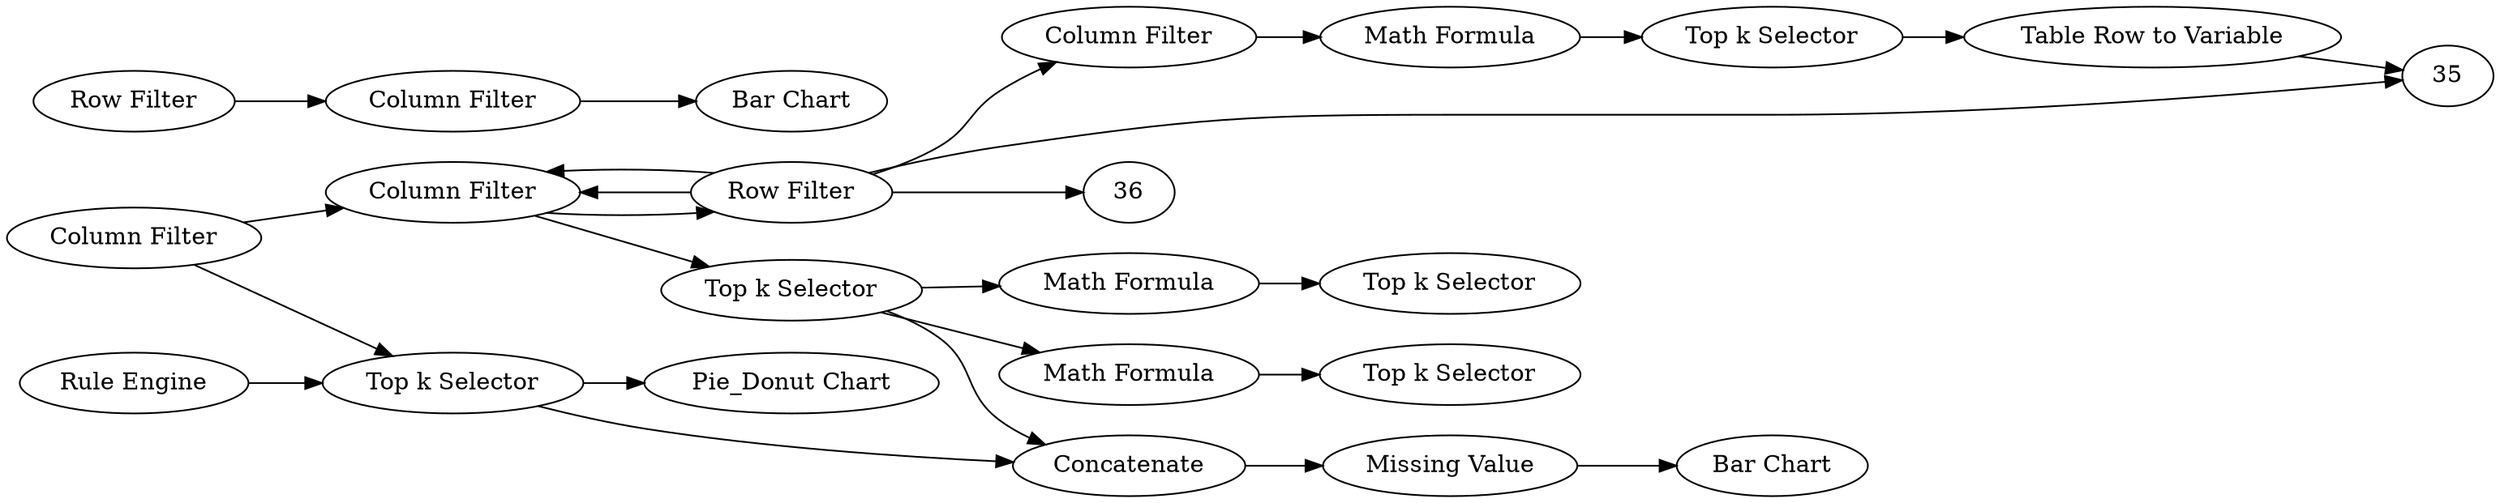 digraph {
	1 [label="File Reader"]
	2 [label="Column Rename"]
	26 [label="Math Formula"]
	29 [label="Top k Selector"]
	30 [label="Column Filter"]
	31 [label="Table Row to Variable"]
	32 [label="Row Filter"]
	33 [label="Column Filter"]
	34 [label="Bar Chart"]
	3 [label="Rule Engine"]
	4 [label=GroupBy]
	6 [label="Pie_Donut Chart"]
	38 [label="Row Filter"]
	1 [label="Column Filter"]
	2 [label="Column Filter"]
	4 [label="Top k Selector"]
	5 [label="Top k Selector"]
	8 [label="Missing Value"]
	9 [label="Bar Chart"]
	10 [label=Concatenate]
	43 [label="Math Formula"]
	44 [label="Top k Selector"]
	45 [label="Top k Selector"]
	46 [label="Math Formula"]
	32 -> 33
	33 -> 34
	3 -> 4
	4 -> 6
	1 -> 4
	2 -> 5
	4 -> 10
	5 -> 10
	8 -> 9
	10 -> 8
	1 -> 2
	2 -> 38
	26 -> 29
	29 -> 31
	30 -> 26
	31 -> 35
	38 -> 35
	38 -> 30
	38 -> 2
	38 -> 2
	38 -> 36
	5 -> 43
	5 -> 46
	43 -> 44
	46 -> 45
	rankdir=LR
}
